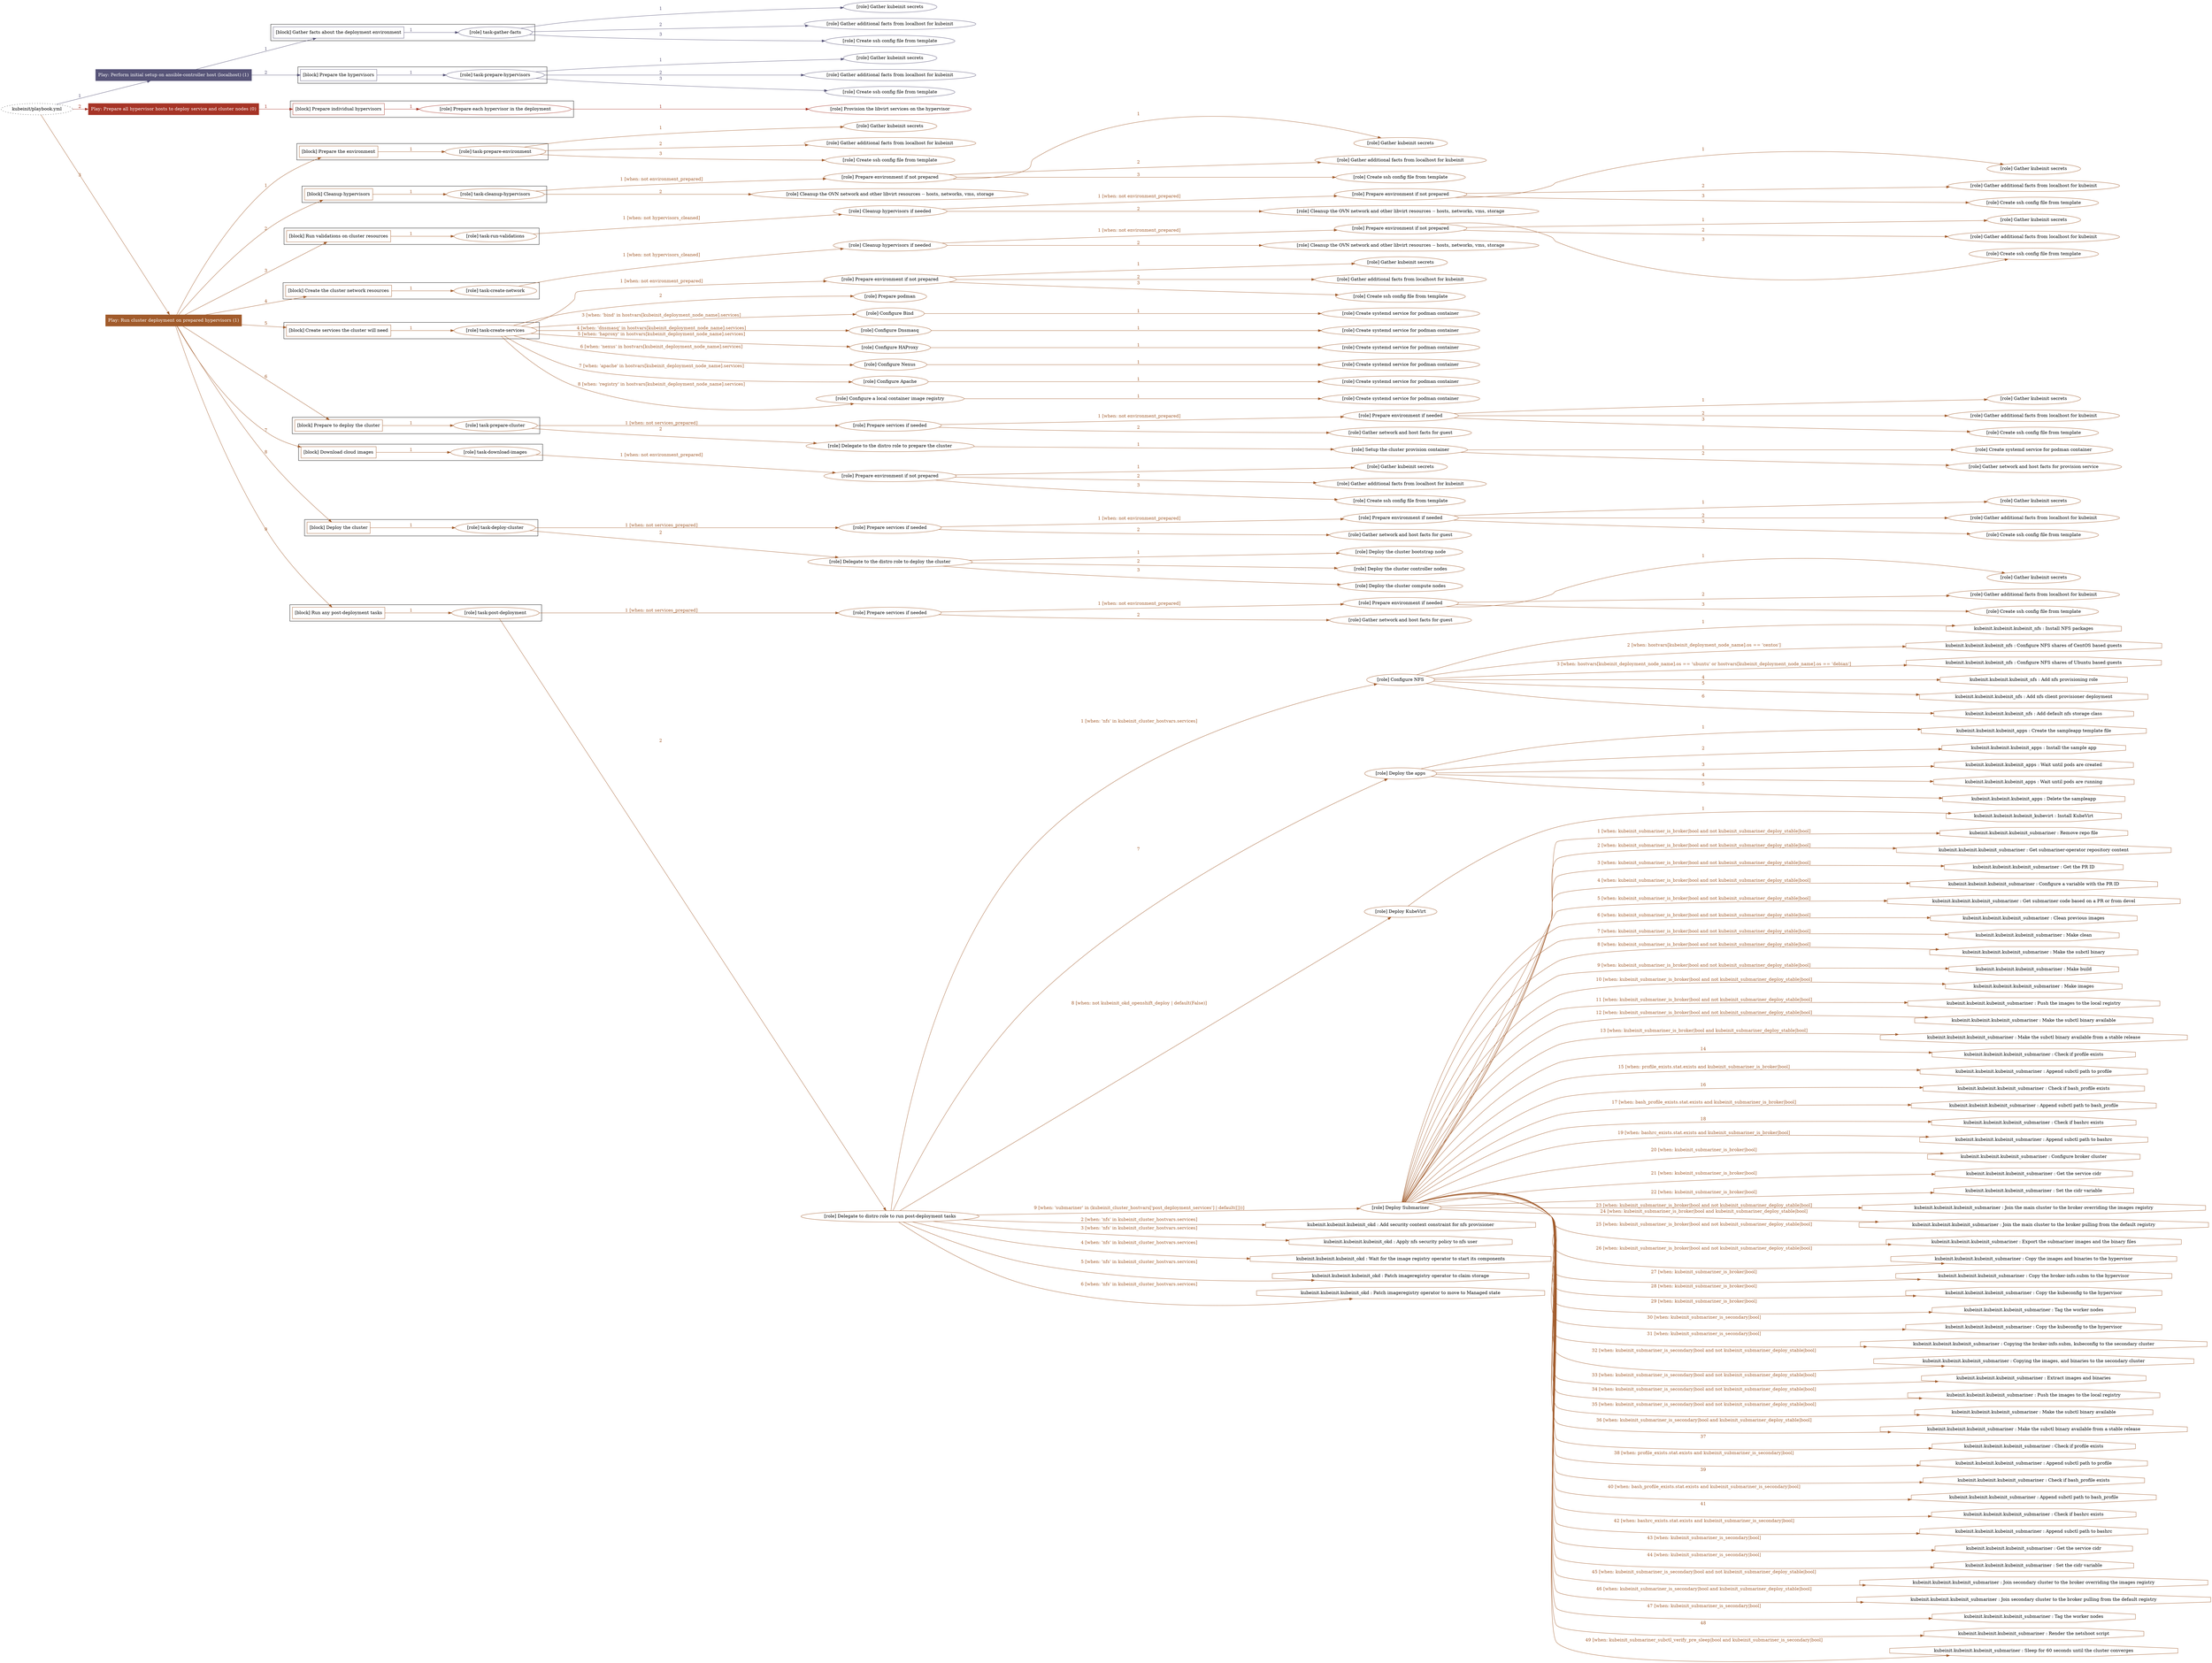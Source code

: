 digraph {
	graph [concentrate=true ordering=in rankdir=LR ratio=fill]
	edge [esep=5 sep=10]
	"kubeinit/playbook.yml" [id=root_node style=dotted]
	play_ab04fe7a [label="Play: Perform initial setup on ansible-controller host (localhost) (1)" color="#575478" fontcolor="#ffffff" id=play_ab04fe7a shape=box style=filled tooltip=localhost]
	"kubeinit/playbook.yml" -> play_ab04fe7a [label="1 " color="#575478" fontcolor="#575478" id=edge_fb34616e labeltooltip="1 " tooltip="1 "]
	subgraph "Gather kubeinit secrets" {
		role_8e90e3dd [label="[role] Gather kubeinit secrets" color="#575478" id=role_8e90e3dd tooltip="Gather kubeinit secrets"]
	}
	subgraph "Gather additional facts from localhost for kubeinit" {
		role_2fea5495 [label="[role] Gather additional facts from localhost for kubeinit" color="#575478" id=role_2fea5495 tooltip="Gather additional facts from localhost for kubeinit"]
	}
	subgraph "Create ssh config file from template" {
		role_202f9833 [label="[role] Create ssh config file from template" color="#575478" id=role_202f9833 tooltip="Create ssh config file from template"]
	}
	subgraph "task-gather-facts" {
		role_e3a26cb2 [label="[role] task-gather-facts" color="#575478" id=role_e3a26cb2 tooltip="task-gather-facts"]
		role_e3a26cb2 -> role_8e90e3dd [label="1 " color="#575478" fontcolor="#575478" id=edge_b6127f5b labeltooltip="1 " tooltip="1 "]
		role_e3a26cb2 -> role_2fea5495 [label="2 " color="#575478" fontcolor="#575478" id=edge_60826faf labeltooltip="2 " tooltip="2 "]
		role_e3a26cb2 -> role_202f9833 [label="3 " color="#575478" fontcolor="#575478" id=edge_6a40d9ee labeltooltip="3 " tooltip="3 "]
	}
	subgraph "Gather kubeinit secrets" {
		role_96bf3e68 [label="[role] Gather kubeinit secrets" color="#575478" id=role_96bf3e68 tooltip="Gather kubeinit secrets"]
	}
	subgraph "Gather additional facts from localhost for kubeinit" {
		role_c0ffba8a [label="[role] Gather additional facts from localhost for kubeinit" color="#575478" id=role_c0ffba8a tooltip="Gather additional facts from localhost for kubeinit"]
	}
	subgraph "Create ssh config file from template" {
		role_ba956f83 [label="[role] Create ssh config file from template" color="#575478" id=role_ba956f83 tooltip="Create ssh config file from template"]
	}
	subgraph "task-prepare-hypervisors" {
		role_50939627 [label="[role] task-prepare-hypervisors" color="#575478" id=role_50939627 tooltip="task-prepare-hypervisors"]
		role_50939627 -> role_96bf3e68 [label="1 " color="#575478" fontcolor="#575478" id=edge_6c133376 labeltooltip="1 " tooltip="1 "]
		role_50939627 -> role_c0ffba8a [label="2 " color="#575478" fontcolor="#575478" id=edge_d5527d84 labeltooltip="2 " tooltip="2 "]
		role_50939627 -> role_ba956f83 [label="3 " color="#575478" fontcolor="#575478" id=edge_efd02a66 labeltooltip="3 " tooltip="3 "]
	}
	subgraph "Play: Perform initial setup on ansible-controller host (localhost) (1)" {
		play_ab04fe7a -> block_c335435f [label=1 color="#575478" fontcolor="#575478" id=edge_456bf251 labeltooltip=1 tooltip=1]
		subgraph cluster_block_c335435f {
			block_c335435f [label="[block] Gather facts about the deployment environment" color="#575478" id=block_c335435f labeltooltip="Gather facts about the deployment environment" shape=box tooltip="Gather facts about the deployment environment"]
			block_c335435f -> role_e3a26cb2 [label="1 " color="#575478" fontcolor="#575478" id=edge_2dbfc201 labeltooltip="1 " tooltip="1 "]
		}
		play_ab04fe7a -> block_ebfbeff4 [label=2 color="#575478" fontcolor="#575478" id=edge_8bc91fd9 labeltooltip=2 tooltip=2]
		subgraph cluster_block_ebfbeff4 {
			block_ebfbeff4 [label="[block] Prepare the hypervisors" color="#575478" id=block_ebfbeff4 labeltooltip="Prepare the hypervisors" shape=box tooltip="Prepare the hypervisors"]
			block_ebfbeff4 -> role_50939627 [label="1 " color="#575478" fontcolor="#575478" id=edge_29bade6a labeltooltip="1 " tooltip="1 "]
		}
	}
	play_b4fec974 [label="Play: Prepare all hypervisor hosts to deploy service and cluster nodes (0)" color="#a63426" fontcolor="#ffffff" id=play_b4fec974 shape=box style=filled tooltip="Play: Prepare all hypervisor hosts to deploy service and cluster nodes (0)"]
	"kubeinit/playbook.yml" -> play_b4fec974 [label="2 " color="#a63426" fontcolor="#a63426" id=edge_9c014a00 labeltooltip="2 " tooltip="2 "]
	subgraph "Provision the libvirt services on the hypervisor" {
		role_593d8e0a [label="[role] Provision the libvirt services on the hypervisor" color="#a63426" id=role_593d8e0a tooltip="Provision the libvirt services on the hypervisor"]
	}
	subgraph "Prepare each hypervisor in the deployment" {
		role_8ea670d6 [label="[role] Prepare each hypervisor in the deployment" color="#a63426" id=role_8ea670d6 tooltip="Prepare each hypervisor in the deployment"]
		role_8ea670d6 -> role_593d8e0a [label="1 " color="#a63426" fontcolor="#a63426" id=edge_95613714 labeltooltip="1 " tooltip="1 "]
	}
	subgraph "Play: Prepare all hypervisor hosts to deploy service and cluster nodes (0)" {
		play_b4fec974 -> block_b7cd1ebf [label=1 color="#a63426" fontcolor="#a63426" id=edge_ce8dabfd labeltooltip=1 tooltip=1]
		subgraph cluster_block_b7cd1ebf {
			block_b7cd1ebf [label="[block] Prepare individual hypervisors" color="#a63426" id=block_b7cd1ebf labeltooltip="Prepare individual hypervisors" shape=box tooltip="Prepare individual hypervisors"]
			block_b7cd1ebf -> role_8ea670d6 [label="1 " color="#a63426" fontcolor="#a63426" id=edge_eb20284d labeltooltip="1 " tooltip="1 "]
		}
	}
	play_e0ab7e92 [label="Play: Run cluster deployment on prepared hypervisors (1)" color="#a15b2b" fontcolor="#ffffff" id=play_e0ab7e92 shape=box style=filled tooltip=localhost]
	"kubeinit/playbook.yml" -> play_e0ab7e92 [label="3 " color="#a15b2b" fontcolor="#a15b2b" id=edge_3726dde7 labeltooltip="3 " tooltip="3 "]
	subgraph "Gather kubeinit secrets" {
		role_cddb3617 [label="[role] Gather kubeinit secrets" color="#a15b2b" id=role_cddb3617 tooltip="Gather kubeinit secrets"]
	}
	subgraph "Gather additional facts from localhost for kubeinit" {
		role_6a772e77 [label="[role] Gather additional facts from localhost for kubeinit" color="#a15b2b" id=role_6a772e77 tooltip="Gather additional facts from localhost for kubeinit"]
	}
	subgraph "Create ssh config file from template" {
		role_356ed1ef [label="[role] Create ssh config file from template" color="#a15b2b" id=role_356ed1ef tooltip="Create ssh config file from template"]
	}
	subgraph "task-prepare-environment" {
		role_c8c28ce5 [label="[role] task-prepare-environment" color="#a15b2b" id=role_c8c28ce5 tooltip="task-prepare-environment"]
		role_c8c28ce5 -> role_cddb3617 [label="1 " color="#a15b2b" fontcolor="#a15b2b" id=edge_401bedd5 labeltooltip="1 " tooltip="1 "]
		role_c8c28ce5 -> role_6a772e77 [label="2 " color="#a15b2b" fontcolor="#a15b2b" id=edge_7566f86a labeltooltip="2 " tooltip="2 "]
		role_c8c28ce5 -> role_356ed1ef [label="3 " color="#a15b2b" fontcolor="#a15b2b" id=edge_7bfb3ff5 labeltooltip="3 " tooltip="3 "]
	}
	subgraph "Gather kubeinit secrets" {
		role_c799356d [label="[role] Gather kubeinit secrets" color="#a15b2b" id=role_c799356d tooltip="Gather kubeinit secrets"]
	}
	subgraph "Gather additional facts from localhost for kubeinit" {
		role_c1417b8d [label="[role] Gather additional facts from localhost for kubeinit" color="#a15b2b" id=role_c1417b8d tooltip="Gather additional facts from localhost for kubeinit"]
	}
	subgraph "Create ssh config file from template" {
		role_f431dd85 [label="[role] Create ssh config file from template" color="#a15b2b" id=role_f431dd85 tooltip="Create ssh config file from template"]
	}
	subgraph "Prepare environment if not prepared" {
		role_1af73fa2 [label="[role] Prepare environment if not prepared" color="#a15b2b" id=role_1af73fa2 tooltip="Prepare environment if not prepared"]
		role_1af73fa2 -> role_c799356d [label="1 " color="#a15b2b" fontcolor="#a15b2b" id=edge_a2c76848 labeltooltip="1 " tooltip="1 "]
		role_1af73fa2 -> role_c1417b8d [label="2 " color="#a15b2b" fontcolor="#a15b2b" id=edge_3e513fec labeltooltip="2 " tooltip="2 "]
		role_1af73fa2 -> role_f431dd85 [label="3 " color="#a15b2b" fontcolor="#a15b2b" id=edge_bda30651 labeltooltip="3 " tooltip="3 "]
	}
	subgraph "Cleanup the OVN network and other libvirt resources -- hosts, networks, vms, storage" {
		role_b8ae13e8 [label="[role] Cleanup the OVN network and other libvirt resources -- hosts, networks, vms, storage" color="#a15b2b" id=role_b8ae13e8 tooltip="Cleanup the OVN network and other libvirt resources -- hosts, networks, vms, storage"]
	}
	subgraph "task-cleanup-hypervisors" {
		role_6e389e50 [label="[role] task-cleanup-hypervisors" color="#a15b2b" id=role_6e389e50 tooltip="task-cleanup-hypervisors"]
		role_6e389e50 -> role_1af73fa2 [label="1 [when: not environment_prepared]" color="#a15b2b" fontcolor="#a15b2b" id=edge_a76e1201 labeltooltip="1 [when: not environment_prepared]" tooltip="1 [when: not environment_prepared]"]
		role_6e389e50 -> role_b8ae13e8 [label="2 " color="#a15b2b" fontcolor="#a15b2b" id=edge_d3804ae6 labeltooltip="2 " tooltip="2 "]
	}
	subgraph "Gather kubeinit secrets" {
		role_f6af53b3 [label="[role] Gather kubeinit secrets" color="#a15b2b" id=role_f6af53b3 tooltip="Gather kubeinit secrets"]
	}
	subgraph "Gather additional facts from localhost for kubeinit" {
		role_3994ea14 [label="[role] Gather additional facts from localhost for kubeinit" color="#a15b2b" id=role_3994ea14 tooltip="Gather additional facts from localhost for kubeinit"]
	}
	subgraph "Create ssh config file from template" {
		role_170e801d [label="[role] Create ssh config file from template" color="#a15b2b" id=role_170e801d tooltip="Create ssh config file from template"]
	}
	subgraph "Prepare environment if not prepared" {
		role_e5c1cc82 [label="[role] Prepare environment if not prepared" color="#a15b2b" id=role_e5c1cc82 tooltip="Prepare environment if not prepared"]
		role_e5c1cc82 -> role_f6af53b3 [label="1 " color="#a15b2b" fontcolor="#a15b2b" id=edge_e898cd08 labeltooltip="1 " tooltip="1 "]
		role_e5c1cc82 -> role_3994ea14 [label="2 " color="#a15b2b" fontcolor="#a15b2b" id=edge_95d2f0f2 labeltooltip="2 " tooltip="2 "]
		role_e5c1cc82 -> role_170e801d [label="3 " color="#a15b2b" fontcolor="#a15b2b" id=edge_1874174b labeltooltip="3 " tooltip="3 "]
	}
	subgraph "Cleanup the OVN network and other libvirt resources -- hosts, networks, vms, storage" {
		role_ca03b9e5 [label="[role] Cleanup the OVN network and other libvirt resources -- hosts, networks, vms, storage" color="#a15b2b" id=role_ca03b9e5 tooltip="Cleanup the OVN network and other libvirt resources -- hosts, networks, vms, storage"]
	}
	subgraph "Cleanup hypervisors if needed" {
		role_a22a32bc [label="[role] Cleanup hypervisors if needed" color="#a15b2b" id=role_a22a32bc tooltip="Cleanup hypervisors if needed"]
		role_a22a32bc -> role_e5c1cc82 [label="1 [when: not environment_prepared]" color="#a15b2b" fontcolor="#a15b2b" id=edge_d5ca6b22 labeltooltip="1 [when: not environment_prepared]" tooltip="1 [when: not environment_prepared]"]
		role_a22a32bc -> role_ca03b9e5 [label="2 " color="#a15b2b" fontcolor="#a15b2b" id=edge_03e0666b labeltooltip="2 " tooltip="2 "]
	}
	subgraph "task-run-validations" {
		role_14446363 [label="[role] task-run-validations" color="#a15b2b" id=role_14446363 tooltip="task-run-validations"]
		role_14446363 -> role_a22a32bc [label="1 [when: not hypervisors_cleaned]" color="#a15b2b" fontcolor="#a15b2b" id=edge_11e9d775 labeltooltip="1 [when: not hypervisors_cleaned]" tooltip="1 [when: not hypervisors_cleaned]"]
	}
	subgraph "Gather kubeinit secrets" {
		role_02965623 [label="[role] Gather kubeinit secrets" color="#a15b2b" id=role_02965623 tooltip="Gather kubeinit secrets"]
	}
	subgraph "Gather additional facts from localhost for kubeinit" {
		role_a0142f4e [label="[role] Gather additional facts from localhost for kubeinit" color="#a15b2b" id=role_a0142f4e tooltip="Gather additional facts from localhost for kubeinit"]
	}
	subgraph "Create ssh config file from template" {
		role_f8ae6192 [label="[role] Create ssh config file from template" color="#a15b2b" id=role_f8ae6192 tooltip="Create ssh config file from template"]
	}
	subgraph "Prepare environment if not prepared" {
		role_ccf05a86 [label="[role] Prepare environment if not prepared" color="#a15b2b" id=role_ccf05a86 tooltip="Prepare environment if not prepared"]
		role_ccf05a86 -> role_02965623 [label="1 " color="#a15b2b" fontcolor="#a15b2b" id=edge_977db4da labeltooltip="1 " tooltip="1 "]
		role_ccf05a86 -> role_a0142f4e [label="2 " color="#a15b2b" fontcolor="#a15b2b" id=edge_2c983d52 labeltooltip="2 " tooltip="2 "]
		role_ccf05a86 -> role_f8ae6192 [label="3 " color="#a15b2b" fontcolor="#a15b2b" id=edge_41047368 labeltooltip="3 " tooltip="3 "]
	}
	subgraph "Cleanup the OVN network and other libvirt resources -- hosts, networks, vms, storage" {
		role_c90f7c12 [label="[role] Cleanup the OVN network and other libvirt resources -- hosts, networks, vms, storage" color="#a15b2b" id=role_c90f7c12 tooltip="Cleanup the OVN network and other libvirt resources -- hosts, networks, vms, storage"]
	}
	subgraph "Cleanup hypervisors if needed" {
		role_96f25199 [label="[role] Cleanup hypervisors if needed" color="#a15b2b" id=role_96f25199 tooltip="Cleanup hypervisors if needed"]
		role_96f25199 -> role_ccf05a86 [label="1 [when: not environment_prepared]" color="#a15b2b" fontcolor="#a15b2b" id=edge_c1558b58 labeltooltip="1 [when: not environment_prepared]" tooltip="1 [when: not environment_prepared]"]
		role_96f25199 -> role_c90f7c12 [label="2 " color="#a15b2b" fontcolor="#a15b2b" id=edge_cea699a3 labeltooltip="2 " tooltip="2 "]
	}
	subgraph "task-create-network" {
		role_25cccf6f [label="[role] task-create-network" color="#a15b2b" id=role_25cccf6f tooltip="task-create-network"]
		role_25cccf6f -> role_96f25199 [label="1 [when: not hypervisors_cleaned]" color="#a15b2b" fontcolor="#a15b2b" id=edge_97096ed4 labeltooltip="1 [when: not hypervisors_cleaned]" tooltip="1 [when: not hypervisors_cleaned]"]
	}
	subgraph "Gather kubeinit secrets" {
		role_9697a865 [label="[role] Gather kubeinit secrets" color="#a15b2b" id=role_9697a865 tooltip="Gather kubeinit secrets"]
	}
	subgraph "Gather additional facts from localhost for kubeinit" {
		role_9d81b242 [label="[role] Gather additional facts from localhost for kubeinit" color="#a15b2b" id=role_9d81b242 tooltip="Gather additional facts from localhost for kubeinit"]
	}
	subgraph "Create ssh config file from template" {
		role_5ebce6d7 [label="[role] Create ssh config file from template" color="#a15b2b" id=role_5ebce6d7 tooltip="Create ssh config file from template"]
	}
	subgraph "Prepare environment if not prepared" {
		role_be7dfbcf [label="[role] Prepare environment if not prepared" color="#a15b2b" id=role_be7dfbcf tooltip="Prepare environment if not prepared"]
		role_be7dfbcf -> role_9697a865 [label="1 " color="#a15b2b" fontcolor="#a15b2b" id=edge_371477de labeltooltip="1 " tooltip="1 "]
		role_be7dfbcf -> role_9d81b242 [label="2 " color="#a15b2b" fontcolor="#a15b2b" id=edge_f68256fe labeltooltip="2 " tooltip="2 "]
		role_be7dfbcf -> role_5ebce6d7 [label="3 " color="#a15b2b" fontcolor="#a15b2b" id=edge_a0773c9f labeltooltip="3 " tooltip="3 "]
	}
	subgraph "Prepare podman" {
		role_eca9d4d1 [label="[role] Prepare podman" color="#a15b2b" id=role_eca9d4d1 tooltip="Prepare podman"]
	}
	subgraph "Create systemd service for podman container" {
		role_bf354c1b [label="[role] Create systemd service for podman container" color="#a15b2b" id=role_bf354c1b tooltip="Create systemd service for podman container"]
	}
	subgraph "Configure Bind" {
		role_99c76928 [label="[role] Configure Bind" color="#a15b2b" id=role_99c76928 tooltip="Configure Bind"]
		role_99c76928 -> role_bf354c1b [label="1 " color="#a15b2b" fontcolor="#a15b2b" id=edge_c4c9d244 labeltooltip="1 " tooltip="1 "]
	}
	subgraph "Create systemd service for podman container" {
		role_5769f8c2 [label="[role] Create systemd service for podman container" color="#a15b2b" id=role_5769f8c2 tooltip="Create systemd service for podman container"]
	}
	subgraph "Configure Dnsmasq" {
		role_376398a1 [label="[role] Configure Dnsmasq" color="#a15b2b" id=role_376398a1 tooltip="Configure Dnsmasq"]
		role_376398a1 -> role_5769f8c2 [label="1 " color="#a15b2b" fontcolor="#a15b2b" id=edge_9ae6bbf0 labeltooltip="1 " tooltip="1 "]
	}
	subgraph "Create systemd service for podman container" {
		role_9fad5b0a [label="[role] Create systemd service for podman container" color="#a15b2b" id=role_9fad5b0a tooltip="Create systemd service for podman container"]
	}
	subgraph "Configure HAProxy" {
		role_219d8ef1 [label="[role] Configure HAProxy" color="#a15b2b" id=role_219d8ef1 tooltip="Configure HAProxy"]
		role_219d8ef1 -> role_9fad5b0a [label="1 " color="#a15b2b" fontcolor="#a15b2b" id=edge_47649e40 labeltooltip="1 " tooltip="1 "]
	}
	subgraph "Create systemd service for podman container" {
		role_c8c9843d [label="[role] Create systemd service for podman container" color="#a15b2b" id=role_c8c9843d tooltip="Create systemd service for podman container"]
	}
	subgraph "Configure Nexus" {
		role_b399d2a6 [label="[role] Configure Nexus" color="#a15b2b" id=role_b399d2a6 tooltip="Configure Nexus"]
		role_b399d2a6 -> role_c8c9843d [label="1 " color="#a15b2b" fontcolor="#a15b2b" id=edge_7e0c836a labeltooltip="1 " tooltip="1 "]
	}
	subgraph "Create systemd service for podman container" {
		role_5184ceb5 [label="[role] Create systemd service for podman container" color="#a15b2b" id=role_5184ceb5 tooltip="Create systemd service for podman container"]
	}
	subgraph "Configure Apache" {
		role_d4f584fa [label="[role] Configure Apache" color="#a15b2b" id=role_d4f584fa tooltip="Configure Apache"]
		role_d4f584fa -> role_5184ceb5 [label="1 " color="#a15b2b" fontcolor="#a15b2b" id=edge_ddd62e53 labeltooltip="1 " tooltip="1 "]
	}
	subgraph "Create systemd service for podman container" {
		role_1f0158c7 [label="[role] Create systemd service for podman container" color="#a15b2b" id=role_1f0158c7 tooltip="Create systemd service for podman container"]
	}
	subgraph "Configure a local container image registry" {
		role_82220a5a [label="[role] Configure a local container image registry" color="#a15b2b" id=role_82220a5a tooltip="Configure a local container image registry"]
		role_82220a5a -> role_1f0158c7 [label="1 " color="#a15b2b" fontcolor="#a15b2b" id=edge_5cfd113d labeltooltip="1 " tooltip="1 "]
	}
	subgraph "task-create-services" {
		role_3975eaf5 [label="[role] task-create-services" color="#a15b2b" id=role_3975eaf5 tooltip="task-create-services"]
		role_3975eaf5 -> role_be7dfbcf [label="1 [when: not environment_prepared]" color="#a15b2b" fontcolor="#a15b2b" id=edge_13c82ad1 labeltooltip="1 [when: not environment_prepared]" tooltip="1 [when: not environment_prepared]"]
		role_3975eaf5 -> role_eca9d4d1 [label="2 " color="#a15b2b" fontcolor="#a15b2b" id=edge_512e1c62 labeltooltip="2 " tooltip="2 "]
		role_3975eaf5 -> role_99c76928 [label="3 [when: 'bind' in hostvars[kubeinit_deployment_node_name].services]" color="#a15b2b" fontcolor="#a15b2b" id=edge_8703fa1d labeltooltip="3 [when: 'bind' in hostvars[kubeinit_deployment_node_name].services]" tooltip="3 [when: 'bind' in hostvars[kubeinit_deployment_node_name].services]"]
		role_3975eaf5 -> role_376398a1 [label="4 [when: 'dnsmasq' in hostvars[kubeinit_deployment_node_name].services]" color="#a15b2b" fontcolor="#a15b2b" id=edge_5604c070 labeltooltip="4 [when: 'dnsmasq' in hostvars[kubeinit_deployment_node_name].services]" tooltip="4 [when: 'dnsmasq' in hostvars[kubeinit_deployment_node_name].services]"]
		role_3975eaf5 -> role_219d8ef1 [label="5 [when: 'haproxy' in hostvars[kubeinit_deployment_node_name].services]" color="#a15b2b" fontcolor="#a15b2b" id=edge_cb677c49 labeltooltip="5 [when: 'haproxy' in hostvars[kubeinit_deployment_node_name].services]" tooltip="5 [when: 'haproxy' in hostvars[kubeinit_deployment_node_name].services]"]
		role_3975eaf5 -> role_b399d2a6 [label="6 [when: 'nexus' in hostvars[kubeinit_deployment_node_name].services]" color="#a15b2b" fontcolor="#a15b2b" id=edge_31daeff3 labeltooltip="6 [when: 'nexus' in hostvars[kubeinit_deployment_node_name].services]" tooltip="6 [when: 'nexus' in hostvars[kubeinit_deployment_node_name].services]"]
		role_3975eaf5 -> role_d4f584fa [label="7 [when: 'apache' in hostvars[kubeinit_deployment_node_name].services]" color="#a15b2b" fontcolor="#a15b2b" id=edge_27c52d53 labeltooltip="7 [when: 'apache' in hostvars[kubeinit_deployment_node_name].services]" tooltip="7 [when: 'apache' in hostvars[kubeinit_deployment_node_name].services]"]
		role_3975eaf5 -> role_82220a5a [label="8 [when: 'registry' in hostvars[kubeinit_deployment_node_name].services]" color="#a15b2b" fontcolor="#a15b2b" id=edge_1be6e1df labeltooltip="8 [when: 'registry' in hostvars[kubeinit_deployment_node_name].services]" tooltip="8 [when: 'registry' in hostvars[kubeinit_deployment_node_name].services]"]
	}
	subgraph "Gather kubeinit secrets" {
		role_fabccd1a [label="[role] Gather kubeinit secrets" color="#a15b2b" id=role_fabccd1a tooltip="Gather kubeinit secrets"]
	}
	subgraph "Gather additional facts from localhost for kubeinit" {
		role_407a384e [label="[role] Gather additional facts from localhost for kubeinit" color="#a15b2b" id=role_407a384e tooltip="Gather additional facts from localhost for kubeinit"]
	}
	subgraph "Create ssh config file from template" {
		role_c668e03c [label="[role] Create ssh config file from template" color="#a15b2b" id=role_c668e03c tooltip="Create ssh config file from template"]
	}
	subgraph "Prepare environment if needed" {
		role_ee619bea [label="[role] Prepare environment if needed" color="#a15b2b" id=role_ee619bea tooltip="Prepare environment if needed"]
		role_ee619bea -> role_fabccd1a [label="1 " color="#a15b2b" fontcolor="#a15b2b" id=edge_f52a3bc6 labeltooltip="1 " tooltip="1 "]
		role_ee619bea -> role_407a384e [label="2 " color="#a15b2b" fontcolor="#a15b2b" id=edge_45c3f5f5 labeltooltip="2 " tooltip="2 "]
		role_ee619bea -> role_c668e03c [label="3 " color="#a15b2b" fontcolor="#a15b2b" id=edge_8d20cc85 labeltooltip="3 " tooltip="3 "]
	}
	subgraph "Gather network and host facts for guest" {
		role_ac80ff40 [label="[role] Gather network and host facts for guest" color="#a15b2b" id=role_ac80ff40 tooltip="Gather network and host facts for guest"]
	}
	subgraph "Prepare services if needed" {
		role_cef00e8a [label="[role] Prepare services if needed" color="#a15b2b" id=role_cef00e8a tooltip="Prepare services if needed"]
		role_cef00e8a -> role_ee619bea [label="1 [when: not environment_prepared]" color="#a15b2b" fontcolor="#a15b2b" id=edge_e259d32c labeltooltip="1 [when: not environment_prepared]" tooltip="1 [when: not environment_prepared]"]
		role_cef00e8a -> role_ac80ff40 [label="2 " color="#a15b2b" fontcolor="#a15b2b" id=edge_23738a54 labeltooltip="2 " tooltip="2 "]
	}
	subgraph "Create systemd service for podman container" {
		role_e97f6d08 [label="[role] Create systemd service for podman container" color="#a15b2b" id=role_e97f6d08 tooltip="Create systemd service for podman container"]
	}
	subgraph "Gather network and host facts for provision service" {
		role_2590846d [label="[role] Gather network and host facts for provision service" color="#a15b2b" id=role_2590846d tooltip="Gather network and host facts for provision service"]
	}
	subgraph "Setup the cluster provision container" {
		role_c5831c8d [label="[role] Setup the cluster provision container" color="#a15b2b" id=role_c5831c8d tooltip="Setup the cluster provision container"]
		role_c5831c8d -> role_e97f6d08 [label="1 " color="#a15b2b" fontcolor="#a15b2b" id=edge_348093da labeltooltip="1 " tooltip="1 "]
		role_c5831c8d -> role_2590846d [label="2 " color="#a15b2b" fontcolor="#a15b2b" id=edge_2fd0f3b6 labeltooltip="2 " tooltip="2 "]
	}
	subgraph "Delegate to the distro role to prepare the cluster" {
		role_292dff5c [label="[role] Delegate to the distro role to prepare the cluster" color="#a15b2b" id=role_292dff5c tooltip="Delegate to the distro role to prepare the cluster"]
		role_292dff5c -> role_c5831c8d [label="1 " color="#a15b2b" fontcolor="#a15b2b" id=edge_07215ee1 labeltooltip="1 " tooltip="1 "]
	}
	subgraph "task-prepare-cluster" {
		role_4e4e8901 [label="[role] task-prepare-cluster" color="#a15b2b" id=role_4e4e8901 tooltip="task-prepare-cluster"]
		role_4e4e8901 -> role_cef00e8a [label="1 [when: not services_prepared]" color="#a15b2b" fontcolor="#a15b2b" id=edge_e84d664b labeltooltip="1 [when: not services_prepared]" tooltip="1 [when: not services_prepared]"]
		role_4e4e8901 -> role_292dff5c [label="2 " color="#a15b2b" fontcolor="#a15b2b" id=edge_8a07f49b labeltooltip="2 " tooltip="2 "]
	}
	subgraph "Gather kubeinit secrets" {
		role_6a525f03 [label="[role] Gather kubeinit secrets" color="#a15b2b" id=role_6a525f03 tooltip="Gather kubeinit secrets"]
	}
	subgraph "Gather additional facts from localhost for kubeinit" {
		role_aa30fb2d [label="[role] Gather additional facts from localhost for kubeinit" color="#a15b2b" id=role_aa30fb2d tooltip="Gather additional facts from localhost for kubeinit"]
	}
	subgraph "Create ssh config file from template" {
		role_a040362d [label="[role] Create ssh config file from template" color="#a15b2b" id=role_a040362d tooltip="Create ssh config file from template"]
	}
	subgraph "Prepare environment if not prepared" {
		role_d959a402 [label="[role] Prepare environment if not prepared" color="#a15b2b" id=role_d959a402 tooltip="Prepare environment if not prepared"]
		role_d959a402 -> role_6a525f03 [label="1 " color="#a15b2b" fontcolor="#a15b2b" id=edge_f265d8a8 labeltooltip="1 " tooltip="1 "]
		role_d959a402 -> role_aa30fb2d [label="2 " color="#a15b2b" fontcolor="#a15b2b" id=edge_2295913c labeltooltip="2 " tooltip="2 "]
		role_d959a402 -> role_a040362d [label="3 " color="#a15b2b" fontcolor="#a15b2b" id=edge_c028b867 labeltooltip="3 " tooltip="3 "]
	}
	subgraph "task-download-images" {
		role_40864ca3 [label="[role] task-download-images" color="#a15b2b" id=role_40864ca3 tooltip="task-download-images"]
		role_40864ca3 -> role_d959a402 [label="1 [when: not environment_prepared]" color="#a15b2b" fontcolor="#a15b2b" id=edge_08048d76 labeltooltip="1 [when: not environment_prepared]" tooltip="1 [when: not environment_prepared]"]
	}
	subgraph "Gather kubeinit secrets" {
		role_06bdbc03 [label="[role] Gather kubeinit secrets" color="#a15b2b" id=role_06bdbc03 tooltip="Gather kubeinit secrets"]
	}
	subgraph "Gather additional facts from localhost for kubeinit" {
		role_52e962dc [label="[role] Gather additional facts from localhost for kubeinit" color="#a15b2b" id=role_52e962dc tooltip="Gather additional facts from localhost for kubeinit"]
	}
	subgraph "Create ssh config file from template" {
		role_f1edc067 [label="[role] Create ssh config file from template" color="#a15b2b" id=role_f1edc067 tooltip="Create ssh config file from template"]
	}
	subgraph "Prepare environment if needed" {
		role_96856256 [label="[role] Prepare environment if needed" color="#a15b2b" id=role_96856256 tooltip="Prepare environment if needed"]
		role_96856256 -> role_06bdbc03 [label="1 " color="#a15b2b" fontcolor="#a15b2b" id=edge_da4ca189 labeltooltip="1 " tooltip="1 "]
		role_96856256 -> role_52e962dc [label="2 " color="#a15b2b" fontcolor="#a15b2b" id=edge_be378b9d labeltooltip="2 " tooltip="2 "]
		role_96856256 -> role_f1edc067 [label="3 " color="#a15b2b" fontcolor="#a15b2b" id=edge_5f424999 labeltooltip="3 " tooltip="3 "]
	}
	subgraph "Gather network and host facts for guest" {
		role_e347bb38 [label="[role] Gather network and host facts for guest" color="#a15b2b" id=role_e347bb38 tooltip="Gather network and host facts for guest"]
	}
	subgraph "Prepare services if needed" {
		role_219e8841 [label="[role] Prepare services if needed" color="#a15b2b" id=role_219e8841 tooltip="Prepare services if needed"]
		role_219e8841 -> role_96856256 [label="1 [when: not environment_prepared]" color="#a15b2b" fontcolor="#a15b2b" id=edge_e064d4af labeltooltip="1 [when: not environment_prepared]" tooltip="1 [when: not environment_prepared]"]
		role_219e8841 -> role_e347bb38 [label="2 " color="#a15b2b" fontcolor="#a15b2b" id=edge_282cda2e labeltooltip="2 " tooltip="2 "]
	}
	subgraph "Deploy the cluster bootstrap node" {
		role_3229764f [label="[role] Deploy the cluster bootstrap node" color="#a15b2b" id=role_3229764f tooltip="Deploy the cluster bootstrap node"]
	}
	subgraph "Deploy the cluster controller nodes" {
		role_6e2159e9 [label="[role] Deploy the cluster controller nodes" color="#a15b2b" id=role_6e2159e9 tooltip="Deploy the cluster controller nodes"]
	}
	subgraph "Deploy the cluster compute nodes" {
		role_e636c2da [label="[role] Deploy the cluster compute nodes" color="#a15b2b" id=role_e636c2da tooltip="Deploy the cluster compute nodes"]
	}
	subgraph "Delegate to the distro role to deploy the cluster" {
		role_2f9ccf83 [label="[role] Delegate to the distro role to deploy the cluster" color="#a15b2b" id=role_2f9ccf83 tooltip="Delegate to the distro role to deploy the cluster"]
		role_2f9ccf83 -> role_3229764f [label="1 " color="#a15b2b" fontcolor="#a15b2b" id=edge_41d8a1d4 labeltooltip="1 " tooltip="1 "]
		role_2f9ccf83 -> role_6e2159e9 [label="2 " color="#a15b2b" fontcolor="#a15b2b" id=edge_763e9df2 labeltooltip="2 " tooltip="2 "]
		role_2f9ccf83 -> role_e636c2da [label="3 " color="#a15b2b" fontcolor="#a15b2b" id=edge_4946a499 labeltooltip="3 " tooltip="3 "]
	}
	subgraph "task-deploy-cluster" {
		role_c337a840 [label="[role] task-deploy-cluster" color="#a15b2b" id=role_c337a840 tooltip="task-deploy-cluster"]
		role_c337a840 -> role_219e8841 [label="1 [when: not services_prepared]" color="#a15b2b" fontcolor="#a15b2b" id=edge_4d933791 labeltooltip="1 [when: not services_prepared]" tooltip="1 [when: not services_prepared]"]
		role_c337a840 -> role_2f9ccf83 [label="2 " color="#a15b2b" fontcolor="#a15b2b" id=edge_448dd369 labeltooltip="2 " tooltip="2 "]
	}
	subgraph "Gather kubeinit secrets" {
		role_f32b584e [label="[role] Gather kubeinit secrets" color="#a15b2b" id=role_f32b584e tooltip="Gather kubeinit secrets"]
	}
	subgraph "Gather additional facts from localhost for kubeinit" {
		role_2d2bd8fa [label="[role] Gather additional facts from localhost for kubeinit" color="#a15b2b" id=role_2d2bd8fa tooltip="Gather additional facts from localhost for kubeinit"]
	}
	subgraph "Create ssh config file from template" {
		role_1907f729 [label="[role] Create ssh config file from template" color="#a15b2b" id=role_1907f729 tooltip="Create ssh config file from template"]
	}
	subgraph "Prepare environment if needed" {
		role_1b174ce1 [label="[role] Prepare environment if needed" color="#a15b2b" id=role_1b174ce1 tooltip="Prepare environment if needed"]
		role_1b174ce1 -> role_f32b584e [label="1 " color="#a15b2b" fontcolor="#a15b2b" id=edge_c4c39ae6 labeltooltip="1 " tooltip="1 "]
		role_1b174ce1 -> role_2d2bd8fa [label="2 " color="#a15b2b" fontcolor="#a15b2b" id=edge_75e9b806 labeltooltip="2 " tooltip="2 "]
		role_1b174ce1 -> role_1907f729 [label="3 " color="#a15b2b" fontcolor="#a15b2b" id=edge_92f7fd07 labeltooltip="3 " tooltip="3 "]
	}
	subgraph "Gather network and host facts for guest" {
		role_9e2c31ff [label="[role] Gather network and host facts for guest" color="#a15b2b" id=role_9e2c31ff tooltip="Gather network and host facts for guest"]
	}
	subgraph "Prepare services if needed" {
		role_0349f318 [label="[role] Prepare services if needed" color="#a15b2b" id=role_0349f318 tooltip="Prepare services if needed"]
		role_0349f318 -> role_1b174ce1 [label="1 [when: not environment_prepared]" color="#a15b2b" fontcolor="#a15b2b" id=edge_ce6f4f93 labeltooltip="1 [when: not environment_prepared]" tooltip="1 [when: not environment_prepared]"]
		role_0349f318 -> role_9e2c31ff [label="2 " color="#a15b2b" fontcolor="#a15b2b" id=edge_9f8a9de0 labeltooltip="2 " tooltip="2 "]
	}
	subgraph "Configure NFS" {
		role_f1fe082c [label="[role] Configure NFS" color="#a15b2b" id=role_f1fe082c tooltip="Configure NFS"]
		task_c9ae203d [label="kubeinit.kubeinit.kubeinit_nfs : Install NFS packages" color="#a15b2b" id=task_c9ae203d shape=octagon tooltip="kubeinit.kubeinit.kubeinit_nfs : Install NFS packages"]
		role_f1fe082c -> task_c9ae203d [label="1 " color="#a15b2b" fontcolor="#a15b2b" id=edge_29845140 labeltooltip="1 " tooltip="1 "]
		task_25822ae3 [label="kubeinit.kubeinit.kubeinit_nfs : Configure NFS shares of CentOS based guests" color="#a15b2b" id=task_25822ae3 shape=octagon tooltip="kubeinit.kubeinit.kubeinit_nfs : Configure NFS shares of CentOS based guests"]
		role_f1fe082c -> task_25822ae3 [label="2 [when: hostvars[kubeinit_deployment_node_name].os == 'centos']" color="#a15b2b" fontcolor="#a15b2b" id=edge_1af9d6c2 labeltooltip="2 [when: hostvars[kubeinit_deployment_node_name].os == 'centos']" tooltip="2 [when: hostvars[kubeinit_deployment_node_name].os == 'centos']"]
		task_24158417 [label="kubeinit.kubeinit.kubeinit_nfs : Configure NFS shares of Ubuntu based guests" color="#a15b2b" id=task_24158417 shape=octagon tooltip="kubeinit.kubeinit.kubeinit_nfs : Configure NFS shares of Ubuntu based guests"]
		role_f1fe082c -> task_24158417 [label="3 [when: hostvars[kubeinit_deployment_node_name].os == 'ubuntu' or hostvars[kubeinit_deployment_node_name].os == 'debian']" color="#a15b2b" fontcolor="#a15b2b" id=edge_6d9db5b4 labeltooltip="3 [when: hostvars[kubeinit_deployment_node_name].os == 'ubuntu' or hostvars[kubeinit_deployment_node_name].os == 'debian']" tooltip="3 [when: hostvars[kubeinit_deployment_node_name].os == 'ubuntu' or hostvars[kubeinit_deployment_node_name].os == 'debian']"]
		task_c9a1e30c [label="kubeinit.kubeinit.kubeinit_nfs : Add nfs provisioning role" color="#a15b2b" id=task_c9a1e30c shape=octagon tooltip="kubeinit.kubeinit.kubeinit_nfs : Add nfs provisioning role"]
		role_f1fe082c -> task_c9a1e30c [label="4 " color="#a15b2b" fontcolor="#a15b2b" id=edge_a7a01820 labeltooltip="4 " tooltip="4 "]
		task_3f4567f6 [label="kubeinit.kubeinit.kubeinit_nfs : Add nfs client provisioner deployment" color="#a15b2b" id=task_3f4567f6 shape=octagon tooltip="kubeinit.kubeinit.kubeinit_nfs : Add nfs client provisioner deployment"]
		role_f1fe082c -> task_3f4567f6 [label="5 " color="#a15b2b" fontcolor="#a15b2b" id=edge_cc185f1a labeltooltip="5 " tooltip="5 "]
		task_abc2e899 [label="kubeinit.kubeinit.kubeinit_nfs : Add default nfs storage class" color="#a15b2b" id=task_abc2e899 shape=octagon tooltip="kubeinit.kubeinit.kubeinit_nfs : Add default nfs storage class"]
		role_f1fe082c -> task_abc2e899 [label="6 " color="#a15b2b" fontcolor="#a15b2b" id=edge_44667a4e labeltooltip="6 " tooltip="6 "]
	}
	subgraph "Deploy the apps" {
		role_b29e16c4 [label="[role] Deploy the apps" color="#a15b2b" id=role_b29e16c4 tooltip="Deploy the apps"]
		task_a8ad1547 [label="kubeinit.kubeinit.kubeinit_apps : Create the sampleapp template file" color="#a15b2b" id=task_a8ad1547 shape=octagon tooltip="kubeinit.kubeinit.kubeinit_apps : Create the sampleapp template file"]
		role_b29e16c4 -> task_a8ad1547 [label="1 " color="#a15b2b" fontcolor="#a15b2b" id=edge_c105618d labeltooltip="1 " tooltip="1 "]
		task_ede636af [label="kubeinit.kubeinit.kubeinit_apps : Install the sample app" color="#a15b2b" id=task_ede636af shape=octagon tooltip="kubeinit.kubeinit.kubeinit_apps : Install the sample app"]
		role_b29e16c4 -> task_ede636af [label="2 " color="#a15b2b" fontcolor="#a15b2b" id=edge_8c81a03a labeltooltip="2 " tooltip="2 "]
		task_d092a23c [label="kubeinit.kubeinit.kubeinit_apps : Wait until pods are created" color="#a15b2b" id=task_d092a23c shape=octagon tooltip="kubeinit.kubeinit.kubeinit_apps : Wait until pods are created"]
		role_b29e16c4 -> task_d092a23c [label="3 " color="#a15b2b" fontcolor="#a15b2b" id=edge_2cf3def5 labeltooltip="3 " tooltip="3 "]
		task_de9ce76f [label="kubeinit.kubeinit.kubeinit_apps : Wait until pods are running" color="#a15b2b" id=task_de9ce76f shape=octagon tooltip="kubeinit.kubeinit.kubeinit_apps : Wait until pods are running"]
		role_b29e16c4 -> task_de9ce76f [label="4 " color="#a15b2b" fontcolor="#a15b2b" id=edge_29d7d29a labeltooltip="4 " tooltip="4 "]
		task_e4eea129 [label="kubeinit.kubeinit.kubeinit_apps : Delete the sampleapp" color="#a15b2b" id=task_e4eea129 shape=octagon tooltip="kubeinit.kubeinit.kubeinit_apps : Delete the sampleapp"]
		role_b29e16c4 -> task_e4eea129 [label="5 " color="#a15b2b" fontcolor="#a15b2b" id=edge_1ec440fa labeltooltip="5 " tooltip="5 "]
	}
	subgraph "Deploy KubeVirt" {
		role_a94ad213 [label="[role] Deploy KubeVirt" color="#a15b2b" id=role_a94ad213 tooltip="Deploy KubeVirt"]
		task_13ec5065 [label="kubeinit.kubeinit.kubeinit_kubevirt : Install KubeVirt" color="#a15b2b" id=task_13ec5065 shape=octagon tooltip="kubeinit.kubeinit.kubeinit_kubevirt : Install KubeVirt"]
		role_a94ad213 -> task_13ec5065 [label="1 " color="#a15b2b" fontcolor="#a15b2b" id=edge_26c86559 labeltooltip="1 " tooltip="1 "]
	}
	subgraph "Deploy Submariner" {
		role_520d0df0 [label="[role] Deploy Submariner" color="#a15b2b" id=role_520d0df0 tooltip="Deploy Submariner"]
		task_f7a5bdcf [label="kubeinit.kubeinit.kubeinit_submariner : Remove repo file" color="#a15b2b" id=task_f7a5bdcf shape=octagon tooltip="kubeinit.kubeinit.kubeinit_submariner : Remove repo file"]
		role_520d0df0 -> task_f7a5bdcf [label="1 [when: kubeinit_submariner_is_broker|bool and not kubeinit_submariner_deploy_stable|bool]" color="#a15b2b" fontcolor="#a15b2b" id=edge_e9243a9c labeltooltip="1 [when: kubeinit_submariner_is_broker|bool and not kubeinit_submariner_deploy_stable|bool]" tooltip="1 [when: kubeinit_submariner_is_broker|bool and not kubeinit_submariner_deploy_stable|bool]"]
		task_dacfe748 [label="kubeinit.kubeinit.kubeinit_submariner : Get submariner-operator repository content" color="#a15b2b" id=task_dacfe748 shape=octagon tooltip="kubeinit.kubeinit.kubeinit_submariner : Get submariner-operator repository content"]
		role_520d0df0 -> task_dacfe748 [label="2 [when: kubeinit_submariner_is_broker|bool and not kubeinit_submariner_deploy_stable|bool]" color="#a15b2b" fontcolor="#a15b2b" id=edge_d560cbe9 labeltooltip="2 [when: kubeinit_submariner_is_broker|bool and not kubeinit_submariner_deploy_stable|bool]" tooltip="2 [when: kubeinit_submariner_is_broker|bool and not kubeinit_submariner_deploy_stable|bool]"]
		task_94ab4b93 [label="kubeinit.kubeinit.kubeinit_submariner : Get the PR ID" color="#a15b2b" id=task_94ab4b93 shape=octagon tooltip="kubeinit.kubeinit.kubeinit_submariner : Get the PR ID"]
		role_520d0df0 -> task_94ab4b93 [label="3 [when: kubeinit_submariner_is_broker|bool and not kubeinit_submariner_deploy_stable|bool]" color="#a15b2b" fontcolor="#a15b2b" id=edge_c40ec97d labeltooltip="3 [when: kubeinit_submariner_is_broker|bool and not kubeinit_submariner_deploy_stable|bool]" tooltip="3 [when: kubeinit_submariner_is_broker|bool and not kubeinit_submariner_deploy_stable|bool]"]
		task_b6f08a81 [label="kubeinit.kubeinit.kubeinit_submariner : Configure a variable with the PR ID" color="#a15b2b" id=task_b6f08a81 shape=octagon tooltip="kubeinit.kubeinit.kubeinit_submariner : Configure a variable with the PR ID"]
		role_520d0df0 -> task_b6f08a81 [label="4 [when: kubeinit_submariner_is_broker|bool and not kubeinit_submariner_deploy_stable|bool]" color="#a15b2b" fontcolor="#a15b2b" id=edge_5cf7dbcf labeltooltip="4 [when: kubeinit_submariner_is_broker|bool and not kubeinit_submariner_deploy_stable|bool]" tooltip="4 [when: kubeinit_submariner_is_broker|bool and not kubeinit_submariner_deploy_stable|bool]"]
		task_721ebd37 [label="kubeinit.kubeinit.kubeinit_submariner : Get submariner code based on a PR or from devel" color="#a15b2b" id=task_721ebd37 shape=octagon tooltip="kubeinit.kubeinit.kubeinit_submariner : Get submariner code based on a PR or from devel"]
		role_520d0df0 -> task_721ebd37 [label="5 [when: kubeinit_submariner_is_broker|bool and not kubeinit_submariner_deploy_stable|bool]" color="#a15b2b" fontcolor="#a15b2b" id=edge_74b96e53 labeltooltip="5 [when: kubeinit_submariner_is_broker|bool and not kubeinit_submariner_deploy_stable|bool]" tooltip="5 [when: kubeinit_submariner_is_broker|bool and not kubeinit_submariner_deploy_stable|bool]"]
		task_83fff374 [label="kubeinit.kubeinit.kubeinit_submariner : Clean previous images" color="#a15b2b" id=task_83fff374 shape=octagon tooltip="kubeinit.kubeinit.kubeinit_submariner : Clean previous images"]
		role_520d0df0 -> task_83fff374 [label="6 [when: kubeinit_submariner_is_broker|bool and not kubeinit_submariner_deploy_stable|bool]" color="#a15b2b" fontcolor="#a15b2b" id=edge_2e67a864 labeltooltip="6 [when: kubeinit_submariner_is_broker|bool and not kubeinit_submariner_deploy_stable|bool]" tooltip="6 [when: kubeinit_submariner_is_broker|bool and not kubeinit_submariner_deploy_stable|bool]"]
		task_97295ff1 [label="kubeinit.kubeinit.kubeinit_submariner : Make clean" color="#a15b2b" id=task_97295ff1 shape=octagon tooltip="kubeinit.kubeinit.kubeinit_submariner : Make clean"]
		role_520d0df0 -> task_97295ff1 [label="7 [when: kubeinit_submariner_is_broker|bool and not kubeinit_submariner_deploy_stable|bool]" color="#a15b2b" fontcolor="#a15b2b" id=edge_625fb09e labeltooltip="7 [when: kubeinit_submariner_is_broker|bool and not kubeinit_submariner_deploy_stable|bool]" tooltip="7 [when: kubeinit_submariner_is_broker|bool and not kubeinit_submariner_deploy_stable|bool]"]
		task_3badd6db [label="kubeinit.kubeinit.kubeinit_submariner : Make the subctl binary" color="#a15b2b" id=task_3badd6db shape=octagon tooltip="kubeinit.kubeinit.kubeinit_submariner : Make the subctl binary"]
		role_520d0df0 -> task_3badd6db [label="8 [when: kubeinit_submariner_is_broker|bool and not kubeinit_submariner_deploy_stable|bool]" color="#a15b2b" fontcolor="#a15b2b" id=edge_4750632e labeltooltip="8 [when: kubeinit_submariner_is_broker|bool and not kubeinit_submariner_deploy_stable|bool]" tooltip="8 [when: kubeinit_submariner_is_broker|bool and not kubeinit_submariner_deploy_stable|bool]"]
		task_1713ac30 [label="kubeinit.kubeinit.kubeinit_submariner : Make build" color="#a15b2b" id=task_1713ac30 shape=octagon tooltip="kubeinit.kubeinit.kubeinit_submariner : Make build"]
		role_520d0df0 -> task_1713ac30 [label="9 [when: kubeinit_submariner_is_broker|bool and not kubeinit_submariner_deploy_stable|bool]" color="#a15b2b" fontcolor="#a15b2b" id=edge_ae0aa6d3 labeltooltip="9 [when: kubeinit_submariner_is_broker|bool and not kubeinit_submariner_deploy_stable|bool]" tooltip="9 [when: kubeinit_submariner_is_broker|bool and not kubeinit_submariner_deploy_stable|bool]"]
		task_0b8be659 [label="kubeinit.kubeinit.kubeinit_submariner : Make images" color="#a15b2b" id=task_0b8be659 shape=octagon tooltip="kubeinit.kubeinit.kubeinit_submariner : Make images"]
		role_520d0df0 -> task_0b8be659 [label="10 [when: kubeinit_submariner_is_broker|bool and not kubeinit_submariner_deploy_stable|bool]" color="#a15b2b" fontcolor="#a15b2b" id=edge_05dd5520 labeltooltip="10 [when: kubeinit_submariner_is_broker|bool and not kubeinit_submariner_deploy_stable|bool]" tooltip="10 [when: kubeinit_submariner_is_broker|bool and not kubeinit_submariner_deploy_stable|bool]"]
		task_a4e6e780 [label="kubeinit.kubeinit.kubeinit_submariner : Push the images to the local registry" color="#a15b2b" id=task_a4e6e780 shape=octagon tooltip="kubeinit.kubeinit.kubeinit_submariner : Push the images to the local registry"]
		role_520d0df0 -> task_a4e6e780 [label="11 [when: kubeinit_submariner_is_broker|bool and not kubeinit_submariner_deploy_stable|bool]" color="#a15b2b" fontcolor="#a15b2b" id=edge_61a6261b labeltooltip="11 [when: kubeinit_submariner_is_broker|bool and not kubeinit_submariner_deploy_stable|bool]" tooltip="11 [when: kubeinit_submariner_is_broker|bool and not kubeinit_submariner_deploy_stable|bool]"]
		task_e96ce2fa [label="kubeinit.kubeinit.kubeinit_submariner : Make the subctl binary available" color="#a15b2b" id=task_e96ce2fa shape=octagon tooltip="kubeinit.kubeinit.kubeinit_submariner : Make the subctl binary available"]
		role_520d0df0 -> task_e96ce2fa [label="12 [when: kubeinit_submariner_is_broker|bool and not kubeinit_submariner_deploy_stable|bool]" color="#a15b2b" fontcolor="#a15b2b" id=edge_b9f40c24 labeltooltip="12 [when: kubeinit_submariner_is_broker|bool and not kubeinit_submariner_deploy_stable|bool]" tooltip="12 [when: kubeinit_submariner_is_broker|bool and not kubeinit_submariner_deploy_stable|bool]"]
		task_523ed0b7 [label="kubeinit.kubeinit.kubeinit_submariner : Make the subctl binary available from a stable release" color="#a15b2b" id=task_523ed0b7 shape=octagon tooltip="kubeinit.kubeinit.kubeinit_submariner : Make the subctl binary available from a stable release"]
		role_520d0df0 -> task_523ed0b7 [label="13 [when: kubeinit_submariner_is_broker|bool and kubeinit_submariner_deploy_stable|bool]" color="#a15b2b" fontcolor="#a15b2b" id=edge_92fb57c4 labeltooltip="13 [when: kubeinit_submariner_is_broker|bool and kubeinit_submariner_deploy_stable|bool]" tooltip="13 [when: kubeinit_submariner_is_broker|bool and kubeinit_submariner_deploy_stable|bool]"]
		task_83a78af2 [label="kubeinit.kubeinit.kubeinit_submariner : Check if profile exists" color="#a15b2b" id=task_83a78af2 shape=octagon tooltip="kubeinit.kubeinit.kubeinit_submariner : Check if profile exists"]
		role_520d0df0 -> task_83a78af2 [label="14 " color="#a15b2b" fontcolor="#a15b2b" id=edge_b71529e4 labeltooltip="14 " tooltip="14 "]
		task_f9b32732 [label="kubeinit.kubeinit.kubeinit_submariner : Append subctl path to profile" color="#a15b2b" id=task_f9b32732 shape=octagon tooltip="kubeinit.kubeinit.kubeinit_submariner : Append subctl path to profile"]
		role_520d0df0 -> task_f9b32732 [label="15 [when: profile_exists.stat.exists and kubeinit_submariner_is_broker|bool]" color="#a15b2b" fontcolor="#a15b2b" id=edge_5a41f664 labeltooltip="15 [when: profile_exists.stat.exists and kubeinit_submariner_is_broker|bool]" tooltip="15 [when: profile_exists.stat.exists and kubeinit_submariner_is_broker|bool]"]
		task_17b35cb6 [label="kubeinit.kubeinit.kubeinit_submariner : Check if bash_profile exists" color="#a15b2b" id=task_17b35cb6 shape=octagon tooltip="kubeinit.kubeinit.kubeinit_submariner : Check if bash_profile exists"]
		role_520d0df0 -> task_17b35cb6 [label="16 " color="#a15b2b" fontcolor="#a15b2b" id=edge_3aaab871 labeltooltip="16 " tooltip="16 "]
		task_09d44c77 [label="kubeinit.kubeinit.kubeinit_submariner : Append subctl path to bash_profile" color="#a15b2b" id=task_09d44c77 shape=octagon tooltip="kubeinit.kubeinit.kubeinit_submariner : Append subctl path to bash_profile"]
		role_520d0df0 -> task_09d44c77 [label="17 [when: bash_profile_exists.stat.exists and kubeinit_submariner_is_broker|bool]" color="#a15b2b" fontcolor="#a15b2b" id=edge_fd4de134 labeltooltip="17 [when: bash_profile_exists.stat.exists and kubeinit_submariner_is_broker|bool]" tooltip="17 [when: bash_profile_exists.stat.exists and kubeinit_submariner_is_broker|bool]"]
		task_0ed0dbb8 [label="kubeinit.kubeinit.kubeinit_submariner : Check if bashrc exists" color="#a15b2b" id=task_0ed0dbb8 shape=octagon tooltip="kubeinit.kubeinit.kubeinit_submariner : Check if bashrc exists"]
		role_520d0df0 -> task_0ed0dbb8 [label="18 " color="#a15b2b" fontcolor="#a15b2b" id=edge_ef07deb1 labeltooltip="18 " tooltip="18 "]
		task_58a4fa22 [label="kubeinit.kubeinit.kubeinit_submariner : Append subctl path to bashrc" color="#a15b2b" id=task_58a4fa22 shape=octagon tooltip="kubeinit.kubeinit.kubeinit_submariner : Append subctl path to bashrc"]
		role_520d0df0 -> task_58a4fa22 [label="19 [when: bashrc_exists.stat.exists and kubeinit_submariner_is_broker|bool]" color="#a15b2b" fontcolor="#a15b2b" id=edge_1c7a979e labeltooltip="19 [when: bashrc_exists.stat.exists and kubeinit_submariner_is_broker|bool]" tooltip="19 [when: bashrc_exists.stat.exists and kubeinit_submariner_is_broker|bool]"]
		task_2be72752 [label="kubeinit.kubeinit.kubeinit_submariner : Configure broker cluster" color="#a15b2b" id=task_2be72752 shape=octagon tooltip="kubeinit.kubeinit.kubeinit_submariner : Configure broker cluster"]
		role_520d0df0 -> task_2be72752 [label="20 [when: kubeinit_submariner_is_broker|bool]" color="#a15b2b" fontcolor="#a15b2b" id=edge_b95b98fc labeltooltip="20 [when: kubeinit_submariner_is_broker|bool]" tooltip="20 [when: kubeinit_submariner_is_broker|bool]"]
		task_ab30a23a [label="kubeinit.kubeinit.kubeinit_submariner : Get the service cidr" color="#a15b2b" id=task_ab30a23a shape=octagon tooltip="kubeinit.kubeinit.kubeinit_submariner : Get the service cidr"]
		role_520d0df0 -> task_ab30a23a [label="21 [when: kubeinit_submariner_is_broker|bool]" color="#a15b2b" fontcolor="#a15b2b" id=edge_ebbc0c52 labeltooltip="21 [when: kubeinit_submariner_is_broker|bool]" tooltip="21 [when: kubeinit_submariner_is_broker|bool]"]
		task_cb392b73 [label="kubeinit.kubeinit.kubeinit_submariner : Set the cidr variable" color="#a15b2b" id=task_cb392b73 shape=octagon tooltip="kubeinit.kubeinit.kubeinit_submariner : Set the cidr variable"]
		role_520d0df0 -> task_cb392b73 [label="22 [when: kubeinit_submariner_is_broker|bool]" color="#a15b2b" fontcolor="#a15b2b" id=edge_2d7129b6 labeltooltip="22 [when: kubeinit_submariner_is_broker|bool]" tooltip="22 [when: kubeinit_submariner_is_broker|bool]"]
		task_1a5f47f0 [label="kubeinit.kubeinit.kubeinit_submariner : Join the main cluster to the broker overriding the images registry" color="#a15b2b" id=task_1a5f47f0 shape=octagon tooltip="kubeinit.kubeinit.kubeinit_submariner : Join the main cluster to the broker overriding the images registry"]
		role_520d0df0 -> task_1a5f47f0 [label="23 [when: kubeinit_submariner_is_broker|bool and not kubeinit_submariner_deploy_stable|bool]" color="#a15b2b" fontcolor="#a15b2b" id=edge_1a21359e labeltooltip="23 [when: kubeinit_submariner_is_broker|bool and not kubeinit_submariner_deploy_stable|bool]" tooltip="23 [when: kubeinit_submariner_is_broker|bool and not kubeinit_submariner_deploy_stable|bool]"]
		task_8ca9f830 [label="kubeinit.kubeinit.kubeinit_submariner : Join the main cluster to the broker pulling from the default registry" color="#a15b2b" id=task_8ca9f830 shape=octagon tooltip="kubeinit.kubeinit.kubeinit_submariner : Join the main cluster to the broker pulling from the default registry"]
		role_520d0df0 -> task_8ca9f830 [label="24 [when: kubeinit_submariner_is_broker|bool and kubeinit_submariner_deploy_stable|bool]" color="#a15b2b" fontcolor="#a15b2b" id=edge_bee8f2e1 labeltooltip="24 [when: kubeinit_submariner_is_broker|bool and kubeinit_submariner_deploy_stable|bool]" tooltip="24 [when: kubeinit_submariner_is_broker|bool and kubeinit_submariner_deploy_stable|bool]"]
		task_0845ae4e [label="kubeinit.kubeinit.kubeinit_submariner : Export the submariner images and the binary files" color="#a15b2b" id=task_0845ae4e shape=octagon tooltip="kubeinit.kubeinit.kubeinit_submariner : Export the submariner images and the binary files"]
		role_520d0df0 -> task_0845ae4e [label="25 [when: kubeinit_submariner_is_broker|bool and not kubeinit_submariner_deploy_stable|bool]" color="#a15b2b" fontcolor="#a15b2b" id=edge_f03ad31b labeltooltip="25 [when: kubeinit_submariner_is_broker|bool and not kubeinit_submariner_deploy_stable|bool]" tooltip="25 [when: kubeinit_submariner_is_broker|bool and not kubeinit_submariner_deploy_stable|bool]"]
		task_62991ff7 [label="kubeinit.kubeinit.kubeinit_submariner : Copy the images and binaries to the hypervisor" color="#a15b2b" id=task_62991ff7 shape=octagon tooltip="kubeinit.kubeinit.kubeinit_submariner : Copy the images and binaries to the hypervisor"]
		role_520d0df0 -> task_62991ff7 [label="26 [when: kubeinit_submariner_is_broker|bool and not kubeinit_submariner_deploy_stable|bool]" color="#a15b2b" fontcolor="#a15b2b" id=edge_ae615b05 labeltooltip="26 [when: kubeinit_submariner_is_broker|bool and not kubeinit_submariner_deploy_stable|bool]" tooltip="26 [when: kubeinit_submariner_is_broker|bool and not kubeinit_submariner_deploy_stable|bool]"]
		task_17a80d0a [label="kubeinit.kubeinit.kubeinit_submariner : Copy the broker-info.subm to the hypervisor" color="#a15b2b" id=task_17a80d0a shape=octagon tooltip="kubeinit.kubeinit.kubeinit_submariner : Copy the broker-info.subm to the hypervisor"]
		role_520d0df0 -> task_17a80d0a [label="27 [when: kubeinit_submariner_is_broker|bool]" color="#a15b2b" fontcolor="#a15b2b" id=edge_ab92e6c9 labeltooltip="27 [when: kubeinit_submariner_is_broker|bool]" tooltip="27 [when: kubeinit_submariner_is_broker|bool]"]
		task_ba132d7d [label="kubeinit.kubeinit.kubeinit_submariner : Copy the kubeconfig to the hypervisor" color="#a15b2b" id=task_ba132d7d shape=octagon tooltip="kubeinit.kubeinit.kubeinit_submariner : Copy the kubeconfig to the hypervisor"]
		role_520d0df0 -> task_ba132d7d [label="28 [when: kubeinit_submariner_is_broker|bool]" color="#a15b2b" fontcolor="#a15b2b" id=edge_91ade954 labeltooltip="28 [when: kubeinit_submariner_is_broker|bool]" tooltip="28 [when: kubeinit_submariner_is_broker|bool]"]
		task_0b5071b0 [label="kubeinit.kubeinit.kubeinit_submariner : Tag the worker nodes" color="#a15b2b" id=task_0b5071b0 shape=octagon tooltip="kubeinit.kubeinit.kubeinit_submariner : Tag the worker nodes"]
		role_520d0df0 -> task_0b5071b0 [label="29 [when: kubeinit_submariner_is_broker|bool]" color="#a15b2b" fontcolor="#a15b2b" id=edge_957ca7b4 labeltooltip="29 [when: kubeinit_submariner_is_broker|bool]" tooltip="29 [when: kubeinit_submariner_is_broker|bool]"]
		task_981ab3e0 [label="kubeinit.kubeinit.kubeinit_submariner : Copy the kubeconfig to the hypervisor" color="#a15b2b" id=task_981ab3e0 shape=octagon tooltip="kubeinit.kubeinit.kubeinit_submariner : Copy the kubeconfig to the hypervisor"]
		role_520d0df0 -> task_981ab3e0 [label="30 [when: kubeinit_submariner_is_secondary|bool]" color="#a15b2b" fontcolor="#a15b2b" id=edge_8f12b828 labeltooltip="30 [when: kubeinit_submariner_is_secondary|bool]" tooltip="30 [when: kubeinit_submariner_is_secondary|bool]"]
		task_b2800e3e [label="kubeinit.kubeinit.kubeinit_submariner : Copying the broker-info.subm, kubeconfig to the secondary cluster" color="#a15b2b" id=task_b2800e3e shape=octagon tooltip="kubeinit.kubeinit.kubeinit_submariner : Copying the broker-info.subm, kubeconfig to the secondary cluster"]
		role_520d0df0 -> task_b2800e3e [label="31 [when: kubeinit_submariner_is_secondary|bool]" color="#a15b2b" fontcolor="#a15b2b" id=edge_3b1dae32 labeltooltip="31 [when: kubeinit_submariner_is_secondary|bool]" tooltip="31 [when: kubeinit_submariner_is_secondary|bool]"]
		task_42de257e [label="kubeinit.kubeinit.kubeinit_submariner : Copying the images, and binaries to the secondary cluster" color="#a15b2b" id=task_42de257e shape=octagon tooltip="kubeinit.kubeinit.kubeinit_submariner : Copying the images, and binaries to the secondary cluster"]
		role_520d0df0 -> task_42de257e [label="32 [when: kubeinit_submariner_is_secondary|bool and not kubeinit_submariner_deploy_stable|bool]" color="#a15b2b" fontcolor="#a15b2b" id=edge_4390913c labeltooltip="32 [when: kubeinit_submariner_is_secondary|bool and not kubeinit_submariner_deploy_stable|bool]" tooltip="32 [when: kubeinit_submariner_is_secondary|bool and not kubeinit_submariner_deploy_stable|bool]"]
		task_3bcb5618 [label="kubeinit.kubeinit.kubeinit_submariner : Extract images and binaries" color="#a15b2b" id=task_3bcb5618 shape=octagon tooltip="kubeinit.kubeinit.kubeinit_submariner : Extract images and binaries"]
		role_520d0df0 -> task_3bcb5618 [label="33 [when: kubeinit_submariner_is_secondary|bool and not kubeinit_submariner_deploy_stable|bool]" color="#a15b2b" fontcolor="#a15b2b" id=edge_f247634e labeltooltip="33 [when: kubeinit_submariner_is_secondary|bool and not kubeinit_submariner_deploy_stable|bool]" tooltip="33 [when: kubeinit_submariner_is_secondary|bool and not kubeinit_submariner_deploy_stable|bool]"]
		task_9281ec06 [label="kubeinit.kubeinit.kubeinit_submariner : Push the images to the local registry" color="#a15b2b" id=task_9281ec06 shape=octagon tooltip="kubeinit.kubeinit.kubeinit_submariner : Push the images to the local registry"]
		role_520d0df0 -> task_9281ec06 [label="34 [when: kubeinit_submariner_is_secondary|bool and not kubeinit_submariner_deploy_stable|bool]" color="#a15b2b" fontcolor="#a15b2b" id=edge_61abf636 labeltooltip="34 [when: kubeinit_submariner_is_secondary|bool and not kubeinit_submariner_deploy_stable|bool]" tooltip="34 [when: kubeinit_submariner_is_secondary|bool and not kubeinit_submariner_deploy_stable|bool]"]
		task_855463d0 [label="kubeinit.kubeinit.kubeinit_submariner : Make the subctl binary available" color="#a15b2b" id=task_855463d0 shape=octagon tooltip="kubeinit.kubeinit.kubeinit_submariner : Make the subctl binary available"]
		role_520d0df0 -> task_855463d0 [label="35 [when: kubeinit_submariner_is_secondary|bool and not kubeinit_submariner_deploy_stable|bool]" color="#a15b2b" fontcolor="#a15b2b" id=edge_b1315b2c labeltooltip="35 [when: kubeinit_submariner_is_secondary|bool and not kubeinit_submariner_deploy_stable|bool]" tooltip="35 [when: kubeinit_submariner_is_secondary|bool and not kubeinit_submariner_deploy_stable|bool]"]
		task_7cfc166f [label="kubeinit.kubeinit.kubeinit_submariner : Make the subctl binary available from a stable release" color="#a15b2b" id=task_7cfc166f shape=octagon tooltip="kubeinit.kubeinit.kubeinit_submariner : Make the subctl binary available from a stable release"]
		role_520d0df0 -> task_7cfc166f [label="36 [when: kubeinit_submariner_is_secondary|bool and kubeinit_submariner_deploy_stable|bool]" color="#a15b2b" fontcolor="#a15b2b" id=edge_9e9181d5 labeltooltip="36 [when: kubeinit_submariner_is_secondary|bool and kubeinit_submariner_deploy_stable|bool]" tooltip="36 [when: kubeinit_submariner_is_secondary|bool and kubeinit_submariner_deploy_stable|bool]"]
		task_a8268bdf [label="kubeinit.kubeinit.kubeinit_submariner : Check if profile exists" color="#a15b2b" id=task_a8268bdf shape=octagon tooltip="kubeinit.kubeinit.kubeinit_submariner : Check if profile exists"]
		role_520d0df0 -> task_a8268bdf [label="37 " color="#a15b2b" fontcolor="#a15b2b" id=edge_38cf9ab7 labeltooltip="37 " tooltip="37 "]
		task_d5d7d350 [label="kubeinit.kubeinit.kubeinit_submariner : Append subctl path to profile" color="#a15b2b" id=task_d5d7d350 shape=octagon tooltip="kubeinit.kubeinit.kubeinit_submariner : Append subctl path to profile"]
		role_520d0df0 -> task_d5d7d350 [label="38 [when: profile_exists.stat.exists and kubeinit_submariner_is_secondary|bool]" color="#a15b2b" fontcolor="#a15b2b" id=edge_f01a1eeb labeltooltip="38 [when: profile_exists.stat.exists and kubeinit_submariner_is_secondary|bool]" tooltip="38 [when: profile_exists.stat.exists and kubeinit_submariner_is_secondary|bool]"]
		task_9cf6cc77 [label="kubeinit.kubeinit.kubeinit_submariner : Check if bash_profile exists" color="#a15b2b" id=task_9cf6cc77 shape=octagon tooltip="kubeinit.kubeinit.kubeinit_submariner : Check if bash_profile exists"]
		role_520d0df0 -> task_9cf6cc77 [label="39 " color="#a15b2b" fontcolor="#a15b2b" id=edge_f1c2fcb1 labeltooltip="39 " tooltip="39 "]
		task_eb5e3442 [label="kubeinit.kubeinit.kubeinit_submariner : Append subctl path to bash_profile" color="#a15b2b" id=task_eb5e3442 shape=octagon tooltip="kubeinit.kubeinit.kubeinit_submariner : Append subctl path to bash_profile"]
		role_520d0df0 -> task_eb5e3442 [label="40 [when: bash_profile_exists.stat.exists and kubeinit_submariner_is_secondary|bool]" color="#a15b2b" fontcolor="#a15b2b" id=edge_17663f1f labeltooltip="40 [when: bash_profile_exists.stat.exists and kubeinit_submariner_is_secondary|bool]" tooltip="40 [when: bash_profile_exists.stat.exists and kubeinit_submariner_is_secondary|bool]"]
		task_11e5023a [label="kubeinit.kubeinit.kubeinit_submariner : Check if bashrc exists" color="#a15b2b" id=task_11e5023a shape=octagon tooltip="kubeinit.kubeinit.kubeinit_submariner : Check if bashrc exists"]
		role_520d0df0 -> task_11e5023a [label="41 " color="#a15b2b" fontcolor="#a15b2b" id=edge_6b69dff9 labeltooltip="41 " tooltip="41 "]
		task_9521a6a0 [label="kubeinit.kubeinit.kubeinit_submariner : Append subctl path to bashrc" color="#a15b2b" id=task_9521a6a0 shape=octagon tooltip="kubeinit.kubeinit.kubeinit_submariner : Append subctl path to bashrc"]
		role_520d0df0 -> task_9521a6a0 [label="42 [when: bashrc_exists.stat.exists and kubeinit_submariner_is_secondary|bool]" color="#a15b2b" fontcolor="#a15b2b" id=edge_3166b1f0 labeltooltip="42 [when: bashrc_exists.stat.exists and kubeinit_submariner_is_secondary|bool]" tooltip="42 [when: bashrc_exists.stat.exists and kubeinit_submariner_is_secondary|bool]"]
		task_3c2f89a9 [label="kubeinit.kubeinit.kubeinit_submariner : Get the service cidr" color="#a15b2b" id=task_3c2f89a9 shape=octagon tooltip="kubeinit.kubeinit.kubeinit_submariner : Get the service cidr"]
		role_520d0df0 -> task_3c2f89a9 [label="43 [when: kubeinit_submariner_is_secondary|bool]" color="#a15b2b" fontcolor="#a15b2b" id=edge_994b215c labeltooltip="43 [when: kubeinit_submariner_is_secondary|bool]" tooltip="43 [when: kubeinit_submariner_is_secondary|bool]"]
		task_0bf6694e [label="kubeinit.kubeinit.kubeinit_submariner : Set the cidr variable" color="#a15b2b" id=task_0bf6694e shape=octagon tooltip="kubeinit.kubeinit.kubeinit_submariner : Set the cidr variable"]
		role_520d0df0 -> task_0bf6694e [label="44 [when: kubeinit_submariner_is_secondary|bool]" color="#a15b2b" fontcolor="#a15b2b" id=edge_5f28f284 labeltooltip="44 [when: kubeinit_submariner_is_secondary|bool]" tooltip="44 [when: kubeinit_submariner_is_secondary|bool]"]
		task_551ffed8 [label="kubeinit.kubeinit.kubeinit_submariner : Join secondary cluster to the broker overriding the images registry" color="#a15b2b" id=task_551ffed8 shape=octagon tooltip="kubeinit.kubeinit.kubeinit_submariner : Join secondary cluster to the broker overriding the images registry"]
		role_520d0df0 -> task_551ffed8 [label="45 [when: kubeinit_submariner_is_secondary|bool and not kubeinit_submariner_deploy_stable|bool]" color="#a15b2b" fontcolor="#a15b2b" id=edge_fbc1fcce labeltooltip="45 [when: kubeinit_submariner_is_secondary|bool and not kubeinit_submariner_deploy_stable|bool]" tooltip="45 [when: kubeinit_submariner_is_secondary|bool and not kubeinit_submariner_deploy_stable|bool]"]
		task_07a7d5a8 [label="kubeinit.kubeinit.kubeinit_submariner : Join secondary cluster to the broker pulling from the default registry" color="#a15b2b" id=task_07a7d5a8 shape=octagon tooltip="kubeinit.kubeinit.kubeinit_submariner : Join secondary cluster to the broker pulling from the default registry"]
		role_520d0df0 -> task_07a7d5a8 [label="46 [when: kubeinit_submariner_is_secondary|bool and kubeinit_submariner_deploy_stable|bool]" color="#a15b2b" fontcolor="#a15b2b" id=edge_1dc230a6 labeltooltip="46 [when: kubeinit_submariner_is_secondary|bool and kubeinit_submariner_deploy_stable|bool]" tooltip="46 [when: kubeinit_submariner_is_secondary|bool and kubeinit_submariner_deploy_stable|bool]"]
		task_183f73b0 [label="kubeinit.kubeinit.kubeinit_submariner : Tag the worker nodes" color="#a15b2b" id=task_183f73b0 shape=octagon tooltip="kubeinit.kubeinit.kubeinit_submariner : Tag the worker nodes"]
		role_520d0df0 -> task_183f73b0 [label="47 [when: kubeinit_submariner_is_secondary|bool]" color="#a15b2b" fontcolor="#a15b2b" id=edge_7f357810 labeltooltip="47 [when: kubeinit_submariner_is_secondary|bool]" tooltip="47 [when: kubeinit_submariner_is_secondary|bool]"]
		task_dcf8ac12 [label="kubeinit.kubeinit.kubeinit_submariner : Render the netshoot script" color="#a15b2b" id=task_dcf8ac12 shape=octagon tooltip="kubeinit.kubeinit.kubeinit_submariner : Render the netshoot script"]
		role_520d0df0 -> task_dcf8ac12 [label="48 " color="#a15b2b" fontcolor="#a15b2b" id=edge_c2642058 labeltooltip="48 " tooltip="48 "]
		task_4499b29e [label="kubeinit.kubeinit.kubeinit_submariner : Sleep for 60 seconds until the cluster converges" color="#a15b2b" id=task_4499b29e shape=octagon tooltip="kubeinit.kubeinit.kubeinit_submariner : Sleep for 60 seconds until the cluster converges"]
		role_520d0df0 -> task_4499b29e [label="49 [when: kubeinit_submariner_subctl_verify_pre_sleep|bool and kubeinit_submariner_is_secondary|bool]" color="#a15b2b" fontcolor="#a15b2b" id=edge_913a386c labeltooltip="49 [when: kubeinit_submariner_subctl_verify_pre_sleep|bool and kubeinit_submariner_is_secondary|bool]" tooltip="49 [when: kubeinit_submariner_subctl_verify_pre_sleep|bool and kubeinit_submariner_is_secondary|bool]"]
	}
	subgraph "Delegate to distro role to run post-deployment tasks" {
		role_42996609 [label="[role] Delegate to distro role to run post-deployment tasks" color="#a15b2b" id=role_42996609 tooltip="Delegate to distro role to run post-deployment tasks"]
		role_42996609 -> role_f1fe082c [label="1 [when: 'nfs' in kubeinit_cluster_hostvars.services]" color="#a15b2b" fontcolor="#a15b2b" id=edge_e8ae9b23 labeltooltip="1 [when: 'nfs' in kubeinit_cluster_hostvars.services]" tooltip="1 [when: 'nfs' in kubeinit_cluster_hostvars.services]"]
		task_028215d5 [label="kubeinit.kubeinit.kubeinit_okd : Add security context constraint for nfs provisioner" color="#a15b2b" id=task_028215d5 shape=octagon tooltip="kubeinit.kubeinit.kubeinit_okd : Add security context constraint for nfs provisioner"]
		role_42996609 -> task_028215d5 [label="2 [when: 'nfs' in kubeinit_cluster_hostvars.services]" color="#a15b2b" fontcolor="#a15b2b" id=edge_8fe25005 labeltooltip="2 [when: 'nfs' in kubeinit_cluster_hostvars.services]" tooltip="2 [when: 'nfs' in kubeinit_cluster_hostvars.services]"]
		task_16117425 [label="kubeinit.kubeinit.kubeinit_okd : Apply nfs security policy to nfs user" color="#a15b2b" id=task_16117425 shape=octagon tooltip="kubeinit.kubeinit.kubeinit_okd : Apply nfs security policy to nfs user"]
		role_42996609 -> task_16117425 [label="3 [when: 'nfs' in kubeinit_cluster_hostvars.services]" color="#a15b2b" fontcolor="#a15b2b" id=edge_fd81bb27 labeltooltip="3 [when: 'nfs' in kubeinit_cluster_hostvars.services]" tooltip="3 [when: 'nfs' in kubeinit_cluster_hostvars.services]"]
		task_9c2c6531 [label="kubeinit.kubeinit.kubeinit_okd : Wait for the image registry operator to start its components" color="#a15b2b" id=task_9c2c6531 shape=octagon tooltip="kubeinit.kubeinit.kubeinit_okd : Wait for the image registry operator to start its components"]
		role_42996609 -> task_9c2c6531 [label="4 [when: 'nfs' in kubeinit_cluster_hostvars.services]" color="#a15b2b" fontcolor="#a15b2b" id=edge_b40192ed labeltooltip="4 [when: 'nfs' in kubeinit_cluster_hostvars.services]" tooltip="4 [when: 'nfs' in kubeinit_cluster_hostvars.services]"]
		task_72d6269c [label="kubeinit.kubeinit.kubeinit_okd : Patch imageregistry operator to claim storage" color="#a15b2b" id=task_72d6269c shape=octagon tooltip="kubeinit.kubeinit.kubeinit_okd : Patch imageregistry operator to claim storage"]
		role_42996609 -> task_72d6269c [label="5 [when: 'nfs' in kubeinit_cluster_hostvars.services]" color="#a15b2b" fontcolor="#a15b2b" id=edge_d19c8884 labeltooltip="5 [when: 'nfs' in kubeinit_cluster_hostvars.services]" tooltip="5 [when: 'nfs' in kubeinit_cluster_hostvars.services]"]
		task_081756be [label="kubeinit.kubeinit.kubeinit_okd : Patch imageregistry operator to move to Managed state" color="#a15b2b" id=task_081756be shape=octagon tooltip="kubeinit.kubeinit.kubeinit_okd : Patch imageregistry operator to move to Managed state"]
		role_42996609 -> task_081756be [label="6 [when: 'nfs' in kubeinit_cluster_hostvars.services]" color="#a15b2b" fontcolor="#a15b2b" id=edge_efd41f88 labeltooltip="6 [when: 'nfs' in kubeinit_cluster_hostvars.services]" tooltip="6 [when: 'nfs' in kubeinit_cluster_hostvars.services]"]
		role_42996609 -> role_b29e16c4 [label="7 " color="#a15b2b" fontcolor="#a15b2b" id=edge_98f36b3c labeltooltip="7 " tooltip="7 "]
		role_42996609 -> role_a94ad213 [label="8 [when: not kubeinit_okd_openshift_deploy | default(False)]" color="#a15b2b" fontcolor="#a15b2b" id=edge_b3421145 labeltooltip="8 [when: not kubeinit_okd_openshift_deploy | default(False)]" tooltip="8 [when: not kubeinit_okd_openshift_deploy | default(False)]"]
		role_42996609 -> role_520d0df0 [label="9 [when: 'submariner' in (kubeinit_cluster_hostvars['post_deployment_services'] | default([]))]" color="#a15b2b" fontcolor="#a15b2b" id=edge_90bbf70a labeltooltip="9 [when: 'submariner' in (kubeinit_cluster_hostvars['post_deployment_services'] | default([]))]" tooltip="9 [when: 'submariner' in (kubeinit_cluster_hostvars['post_deployment_services'] | default([]))]"]
	}
	subgraph "task-post-deployment" {
		role_c1b4f045 [label="[role] task-post-deployment" color="#a15b2b" id=role_c1b4f045 tooltip="task-post-deployment"]
		role_c1b4f045 -> role_0349f318 [label="1 [when: not services_prepared]" color="#a15b2b" fontcolor="#a15b2b" id=edge_f36d868b labeltooltip="1 [when: not services_prepared]" tooltip="1 [when: not services_prepared]"]
		role_c1b4f045 -> role_42996609 [label="2 " color="#a15b2b" fontcolor="#a15b2b" id=edge_8682b0b1 labeltooltip="2 " tooltip="2 "]
	}
	subgraph "Play: Run cluster deployment on prepared hypervisors (1)" {
		play_e0ab7e92 -> block_671cfd49 [label=1 color="#a15b2b" fontcolor="#a15b2b" id=edge_a4baac47 labeltooltip=1 tooltip=1]
		subgraph cluster_block_671cfd49 {
			block_671cfd49 [label="[block] Prepare the environment" color="#a15b2b" id=block_671cfd49 labeltooltip="Prepare the environment" shape=box tooltip="Prepare the environment"]
			block_671cfd49 -> role_c8c28ce5 [label="1 " color="#a15b2b" fontcolor="#a15b2b" id=edge_dfc2dba7 labeltooltip="1 " tooltip="1 "]
		}
		play_e0ab7e92 -> block_e164dac3 [label=2 color="#a15b2b" fontcolor="#a15b2b" id=edge_cf03465f labeltooltip=2 tooltip=2]
		subgraph cluster_block_e164dac3 {
			block_e164dac3 [label="[block] Cleanup hypervisors" color="#a15b2b" id=block_e164dac3 labeltooltip="Cleanup hypervisors" shape=box tooltip="Cleanup hypervisors"]
			block_e164dac3 -> role_6e389e50 [label="1 " color="#a15b2b" fontcolor="#a15b2b" id=edge_31cd9720 labeltooltip="1 " tooltip="1 "]
		}
		play_e0ab7e92 -> block_3fe25f82 [label=3 color="#a15b2b" fontcolor="#a15b2b" id=edge_61029c19 labeltooltip=3 tooltip=3]
		subgraph cluster_block_3fe25f82 {
			block_3fe25f82 [label="[block] Run validations on cluster resources" color="#a15b2b" id=block_3fe25f82 labeltooltip="Run validations on cluster resources" shape=box tooltip="Run validations on cluster resources"]
			block_3fe25f82 -> role_14446363 [label="1 " color="#a15b2b" fontcolor="#a15b2b" id=edge_5525dd3c labeltooltip="1 " tooltip="1 "]
		}
		play_e0ab7e92 -> block_158a6ad7 [label=4 color="#a15b2b" fontcolor="#a15b2b" id=edge_7019a6b5 labeltooltip=4 tooltip=4]
		subgraph cluster_block_158a6ad7 {
			block_158a6ad7 [label="[block] Create the cluster network resources" color="#a15b2b" id=block_158a6ad7 labeltooltip="Create the cluster network resources" shape=box tooltip="Create the cluster network resources"]
			block_158a6ad7 -> role_25cccf6f [label="1 " color="#a15b2b" fontcolor="#a15b2b" id=edge_867b5284 labeltooltip="1 " tooltip="1 "]
		}
		play_e0ab7e92 -> block_b5d9e330 [label=5 color="#a15b2b" fontcolor="#a15b2b" id=edge_f2555534 labeltooltip=5 tooltip=5]
		subgraph cluster_block_b5d9e330 {
			block_b5d9e330 [label="[block] Create services the cluster will need" color="#a15b2b" id=block_b5d9e330 labeltooltip="Create services the cluster will need" shape=box tooltip="Create services the cluster will need"]
			block_b5d9e330 -> role_3975eaf5 [label="1 " color="#a15b2b" fontcolor="#a15b2b" id=edge_6afe844a labeltooltip="1 " tooltip="1 "]
		}
		play_e0ab7e92 -> block_c022a0a0 [label=6 color="#a15b2b" fontcolor="#a15b2b" id=edge_1347fb37 labeltooltip=6 tooltip=6]
		subgraph cluster_block_c022a0a0 {
			block_c022a0a0 [label="[block] Prepare to deploy the cluster" color="#a15b2b" id=block_c022a0a0 labeltooltip="Prepare to deploy the cluster" shape=box tooltip="Prepare to deploy the cluster"]
			block_c022a0a0 -> role_4e4e8901 [label="1 " color="#a15b2b" fontcolor="#a15b2b" id=edge_1ac141e9 labeltooltip="1 " tooltip="1 "]
		}
		play_e0ab7e92 -> block_c4de3b12 [label=7 color="#a15b2b" fontcolor="#a15b2b" id=edge_bb2826fe labeltooltip=7 tooltip=7]
		subgraph cluster_block_c4de3b12 {
			block_c4de3b12 [label="[block] Download cloud images" color="#a15b2b" id=block_c4de3b12 labeltooltip="Download cloud images" shape=box tooltip="Download cloud images"]
			block_c4de3b12 -> role_40864ca3 [label="1 " color="#a15b2b" fontcolor="#a15b2b" id=edge_32ea8e56 labeltooltip="1 " tooltip="1 "]
		}
		play_e0ab7e92 -> block_d327ed24 [label=8 color="#a15b2b" fontcolor="#a15b2b" id=edge_d469de72 labeltooltip=8 tooltip=8]
		subgraph cluster_block_d327ed24 {
			block_d327ed24 [label="[block] Deploy the cluster" color="#a15b2b" id=block_d327ed24 labeltooltip="Deploy the cluster" shape=box tooltip="Deploy the cluster"]
			block_d327ed24 -> role_c337a840 [label="1 " color="#a15b2b" fontcolor="#a15b2b" id=edge_38e78d76 labeltooltip="1 " tooltip="1 "]
		}
		play_e0ab7e92 -> block_45c05a41 [label=9 color="#a15b2b" fontcolor="#a15b2b" id=edge_a9840c48 labeltooltip=9 tooltip=9]
		subgraph cluster_block_45c05a41 {
			block_45c05a41 [label="[block] Run any post-deployment tasks" color="#a15b2b" id=block_45c05a41 labeltooltip="Run any post-deployment tasks" shape=box tooltip="Run any post-deployment tasks"]
			block_45c05a41 -> role_c1b4f045 [label="1 " color="#a15b2b" fontcolor="#a15b2b" id=edge_7395f41f labeltooltip="1 " tooltip="1 "]
		}
	}
}
